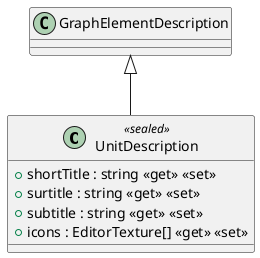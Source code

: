 @startuml
class UnitDescription <<sealed>> {
    + shortTitle : string <<get>> <<set>>
    + surtitle : string <<get>> <<set>>
    + subtitle : string <<get>> <<set>>
    + icons : EditorTexture[] <<get>> <<set>>
}
GraphElementDescription <|-- UnitDescription
@enduml
